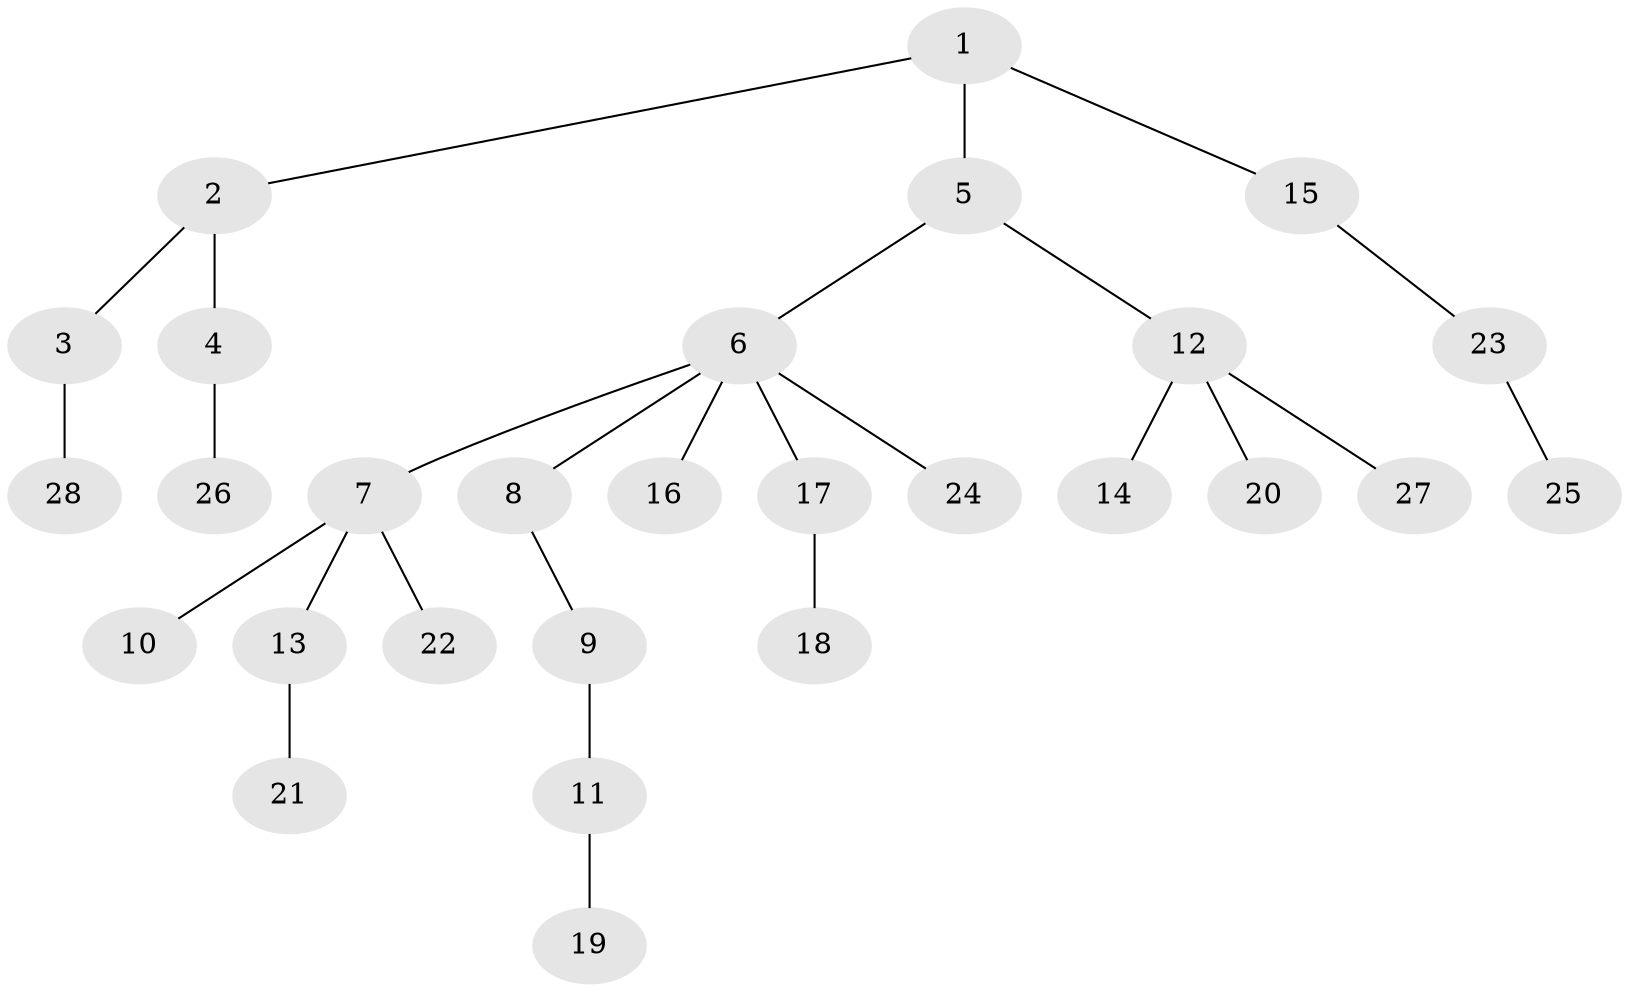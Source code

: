 // original degree distribution, {5: 0.043478260869565216, 4: 0.06521739130434782, 2: 0.2717391304347826, 1: 0.5, 3: 0.09782608695652174, 8: 0.010869565217391304, 7: 0.010869565217391304}
// Generated by graph-tools (version 1.1) at 2025/51/03/04/25 22:51:32]
// undirected, 28 vertices, 27 edges
graph export_dot {
  node [color=gray90,style=filled];
  1;
  2;
  3;
  4;
  5;
  6;
  7;
  8;
  9;
  10;
  11;
  12;
  13;
  14;
  15;
  16;
  17;
  18;
  19;
  20;
  21;
  22;
  23;
  24;
  25;
  26;
  27;
  28;
  1 -- 2 [weight=1.0];
  1 -- 5 [weight=1.0];
  1 -- 15 [weight=1.0];
  2 -- 3 [weight=1.0];
  2 -- 4 [weight=1.0];
  3 -- 28 [weight=1.0];
  4 -- 26 [weight=1.0];
  5 -- 6 [weight=1.0];
  5 -- 12 [weight=1.0];
  6 -- 7 [weight=1.0];
  6 -- 8 [weight=1.0];
  6 -- 16 [weight=1.0];
  6 -- 17 [weight=1.0];
  6 -- 24 [weight=1.0];
  7 -- 10 [weight=2.0];
  7 -- 13 [weight=1.0];
  7 -- 22 [weight=1.0];
  8 -- 9 [weight=2.0];
  9 -- 11 [weight=1.0];
  11 -- 19 [weight=1.0];
  12 -- 14 [weight=1.0];
  12 -- 20 [weight=1.0];
  12 -- 27 [weight=1.0];
  13 -- 21 [weight=1.0];
  15 -- 23 [weight=1.0];
  17 -- 18 [weight=1.0];
  23 -- 25 [weight=1.0];
}
